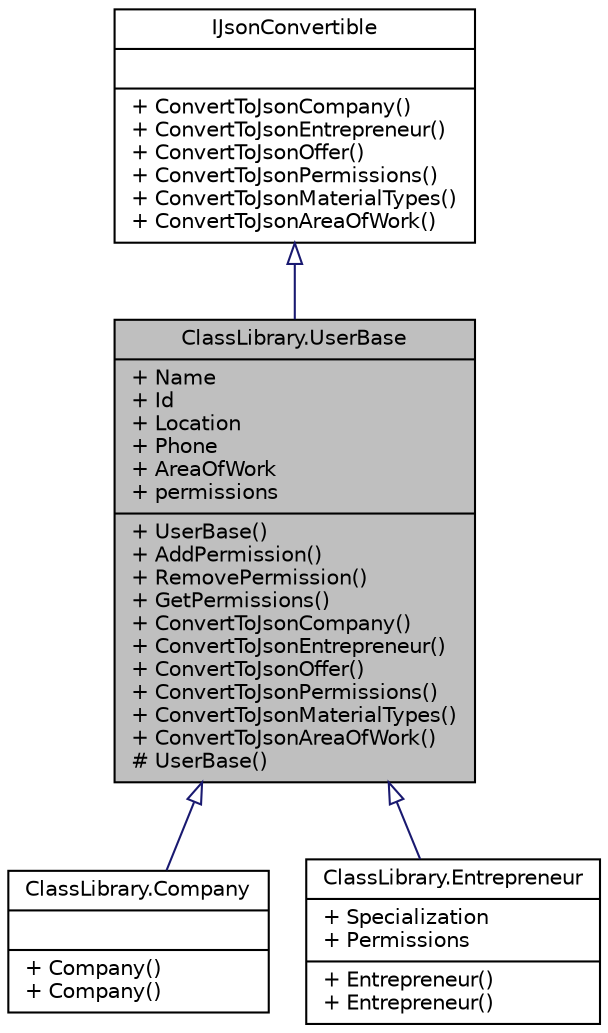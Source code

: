 digraph "ClassLibrary.UserBase"
{
 // INTERACTIVE_SVG=YES
 // LATEX_PDF_SIZE
  edge [fontname="Helvetica",fontsize="10",labelfontname="Helvetica",labelfontsize="10"];
  node [fontname="Helvetica",fontsize="10",shape=record];
  Node1 [label="{ClassLibrary.UserBase\n|+ Name\l+ Id\l+ Location\l+ Phone\l+ AreaOfWork\l+ permissions\l|+ UserBase()\l+ AddPermission()\l+ RemovePermission()\l+ GetPermissions()\l+ ConvertToJsonCompany()\l+ ConvertToJsonEntrepreneur()\l+ ConvertToJsonOffer()\l+ ConvertToJsonPermissions()\l+ ConvertToJsonMaterialTypes()\l+ ConvertToJsonAreaOfWork()\l# UserBase()\l}",height=0.2,width=0.4,color="black", fillcolor="grey75", style="filled", fontcolor="black",tooltip="Esta clase define las propiedades y comportamiento que comparten los diferentes usuarios de la empres..."];
  Node2 -> Node1 [dir="back",color="midnightblue",fontsize="10",style="solid",arrowtail="onormal",fontname="Helvetica"];
  Node2 [label="{IJsonConvertible\n||+ ConvertToJsonCompany()\l+ ConvertToJsonEntrepreneur()\l+ ConvertToJsonOffer()\l+ ConvertToJsonPermissions()\l+ ConvertToJsonMaterialTypes()\l+ ConvertToJsonAreaOfWork()\l}",height=0.2,width=0.4,color="black", fillcolor="white", style="filled",URL="$interfaceClassLibrary_1_1IJsonConvertible.html",tooltip="Define el tipo que tienen los objetos que pueden ser serializados en y deserializados desde texto en ..."];
  Node1 -> Node3 [dir="back",color="midnightblue",fontsize="10",style="solid",arrowtail="onormal",fontname="Helvetica"];
  Node3 [label="{ClassLibrary.Company\n||+ Company()\l+ Company()\l}",height=0.2,width=0.4,color="black", fillcolor="white", style="filled",URL="$classClassLibrary_1_1Company.html",tooltip="Clase que representa a un usuario del tipo compania dentro del programa EXPERT : Esta clase es una cl..."];
  Node1 -> Node4 [dir="back",color="midnightblue",fontsize="10",style="solid",arrowtail="onormal",fontname="Helvetica"];
  Node4 [label="{ClassLibrary.Entrepreneur\n|+ Specialization\l+ Permissions\l|+ Entrepreneur()\l+ Entrepreneur()\l}",height=0.2,width=0.4,color="black", fillcolor="white", style="filled",URL="$classClassLibrary_1_1Entrepreneur.html",tooltip="Esta clase representa al emprendedor el cual hereda metodos y atributos de la clase UserBase EXPERT :..."];
}
